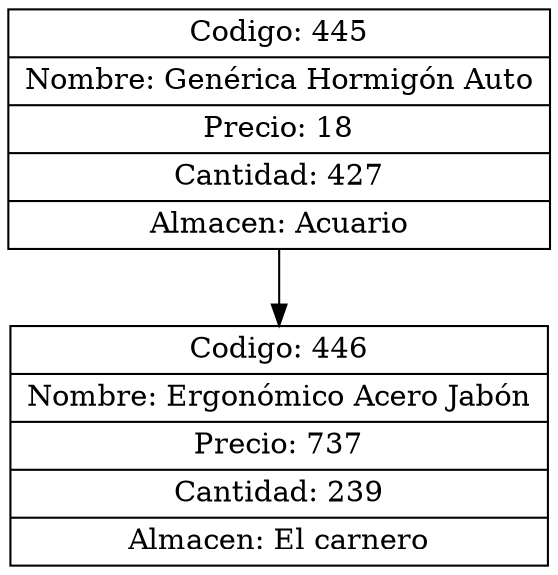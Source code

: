 digraph G{
node[shape="box" shape="record"]
nodo445[label="{ Codigo: 445 | Nombre: Genérica Hormigón Auto | Precio: 18 | Cantidad: 427 | Almacen: Acuario}"];
nodo446[label="{ Codigo: 446 | Nombre: Ergonómico Acero Jabón | Precio: 737 | Cantidad: 239 | Almacen: El carnero}"];
nodo445->nodo446;
}
